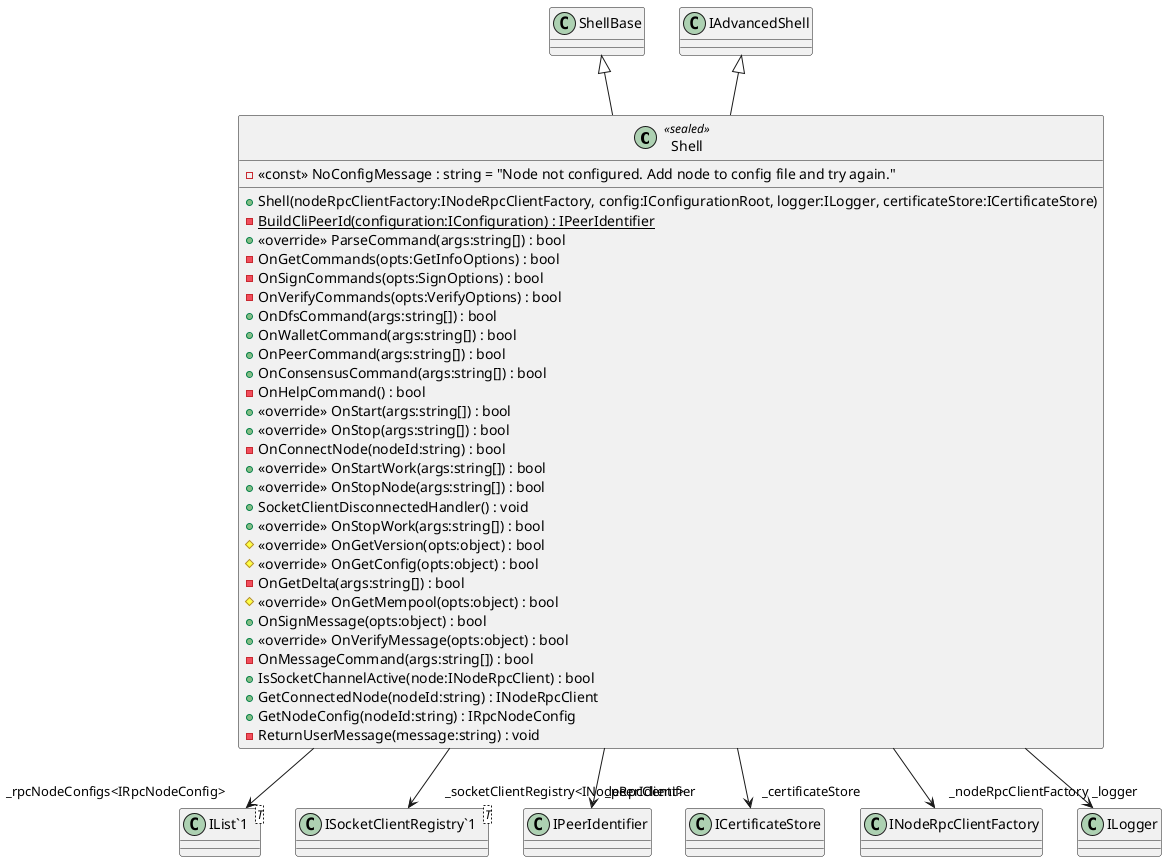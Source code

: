 @startuml
class Shell <<sealed>> {
    - <<const>> NoConfigMessage : string = "Node not configured. Add node to config file and try again."
    + Shell(nodeRpcClientFactory:INodeRpcClientFactory, config:IConfigurationRoot, logger:ILogger, certificateStore:ICertificateStore)
    - {static} BuildCliPeerId(configuration:IConfiguration) : IPeerIdentifier
    + <<override>> ParseCommand(args:string[]) : bool
    - OnGetCommands(opts:GetInfoOptions) : bool
    - OnSignCommands(opts:SignOptions) : bool
    - OnVerifyCommands(opts:VerifyOptions) : bool
    + OnDfsCommand(args:string[]) : bool
    + OnWalletCommand(args:string[]) : bool
    + OnPeerCommand(args:string[]) : bool
    + OnConsensusCommand(args:string[]) : bool
    - OnHelpCommand() : bool
    + <<override>> OnStart(args:string[]) : bool
    + <<override>> OnStop(args:string[]) : bool
    - OnConnectNode(nodeId:string) : bool
    + <<override>> OnStartWork(args:string[]) : bool
    + <<override>> OnStopNode(args:string[]) : bool
    + SocketClientDisconnectedHandler() : void
    + <<override>> OnStopWork(args:string[]) : bool
    # <<override>> OnGetVersion(opts:object) : bool
    # <<override>> OnGetConfig(opts:object) : bool
    - OnGetDelta(args:string[]) : bool
    # <<override>> OnGetMempool(opts:object) : bool
    + OnSignMessage(opts:object) : bool
    + <<override>> OnVerifyMessage(opts:object) : bool
    - OnMessageCommand(args:string[]) : bool
    + IsSocketChannelActive(node:INodeRpcClient) : bool
    + GetConnectedNode(nodeId:string) : INodeRpcClient
    + GetNodeConfig(nodeId:string) : IRpcNodeConfig
    - ReturnUserMessage(message:string) : void
}
class "IList`1"<T> {
}
class "ISocketClientRegistry`1"<T> {
}
ShellBase <|-- Shell
IAdvancedShell <|-- Shell
Shell --> "_peerIdentifier" IPeerIdentifier
Shell --> "_certificateStore" ICertificateStore
Shell --> "_rpcNodeConfigs<IRpcNodeConfig>" "IList`1"
Shell --> "_nodeRpcClientFactory" INodeRpcClientFactory
Shell --> "_socketClientRegistry<INodeRpcClient>" "ISocketClientRegistry`1"
Shell --> "_logger" ILogger
@enduml
